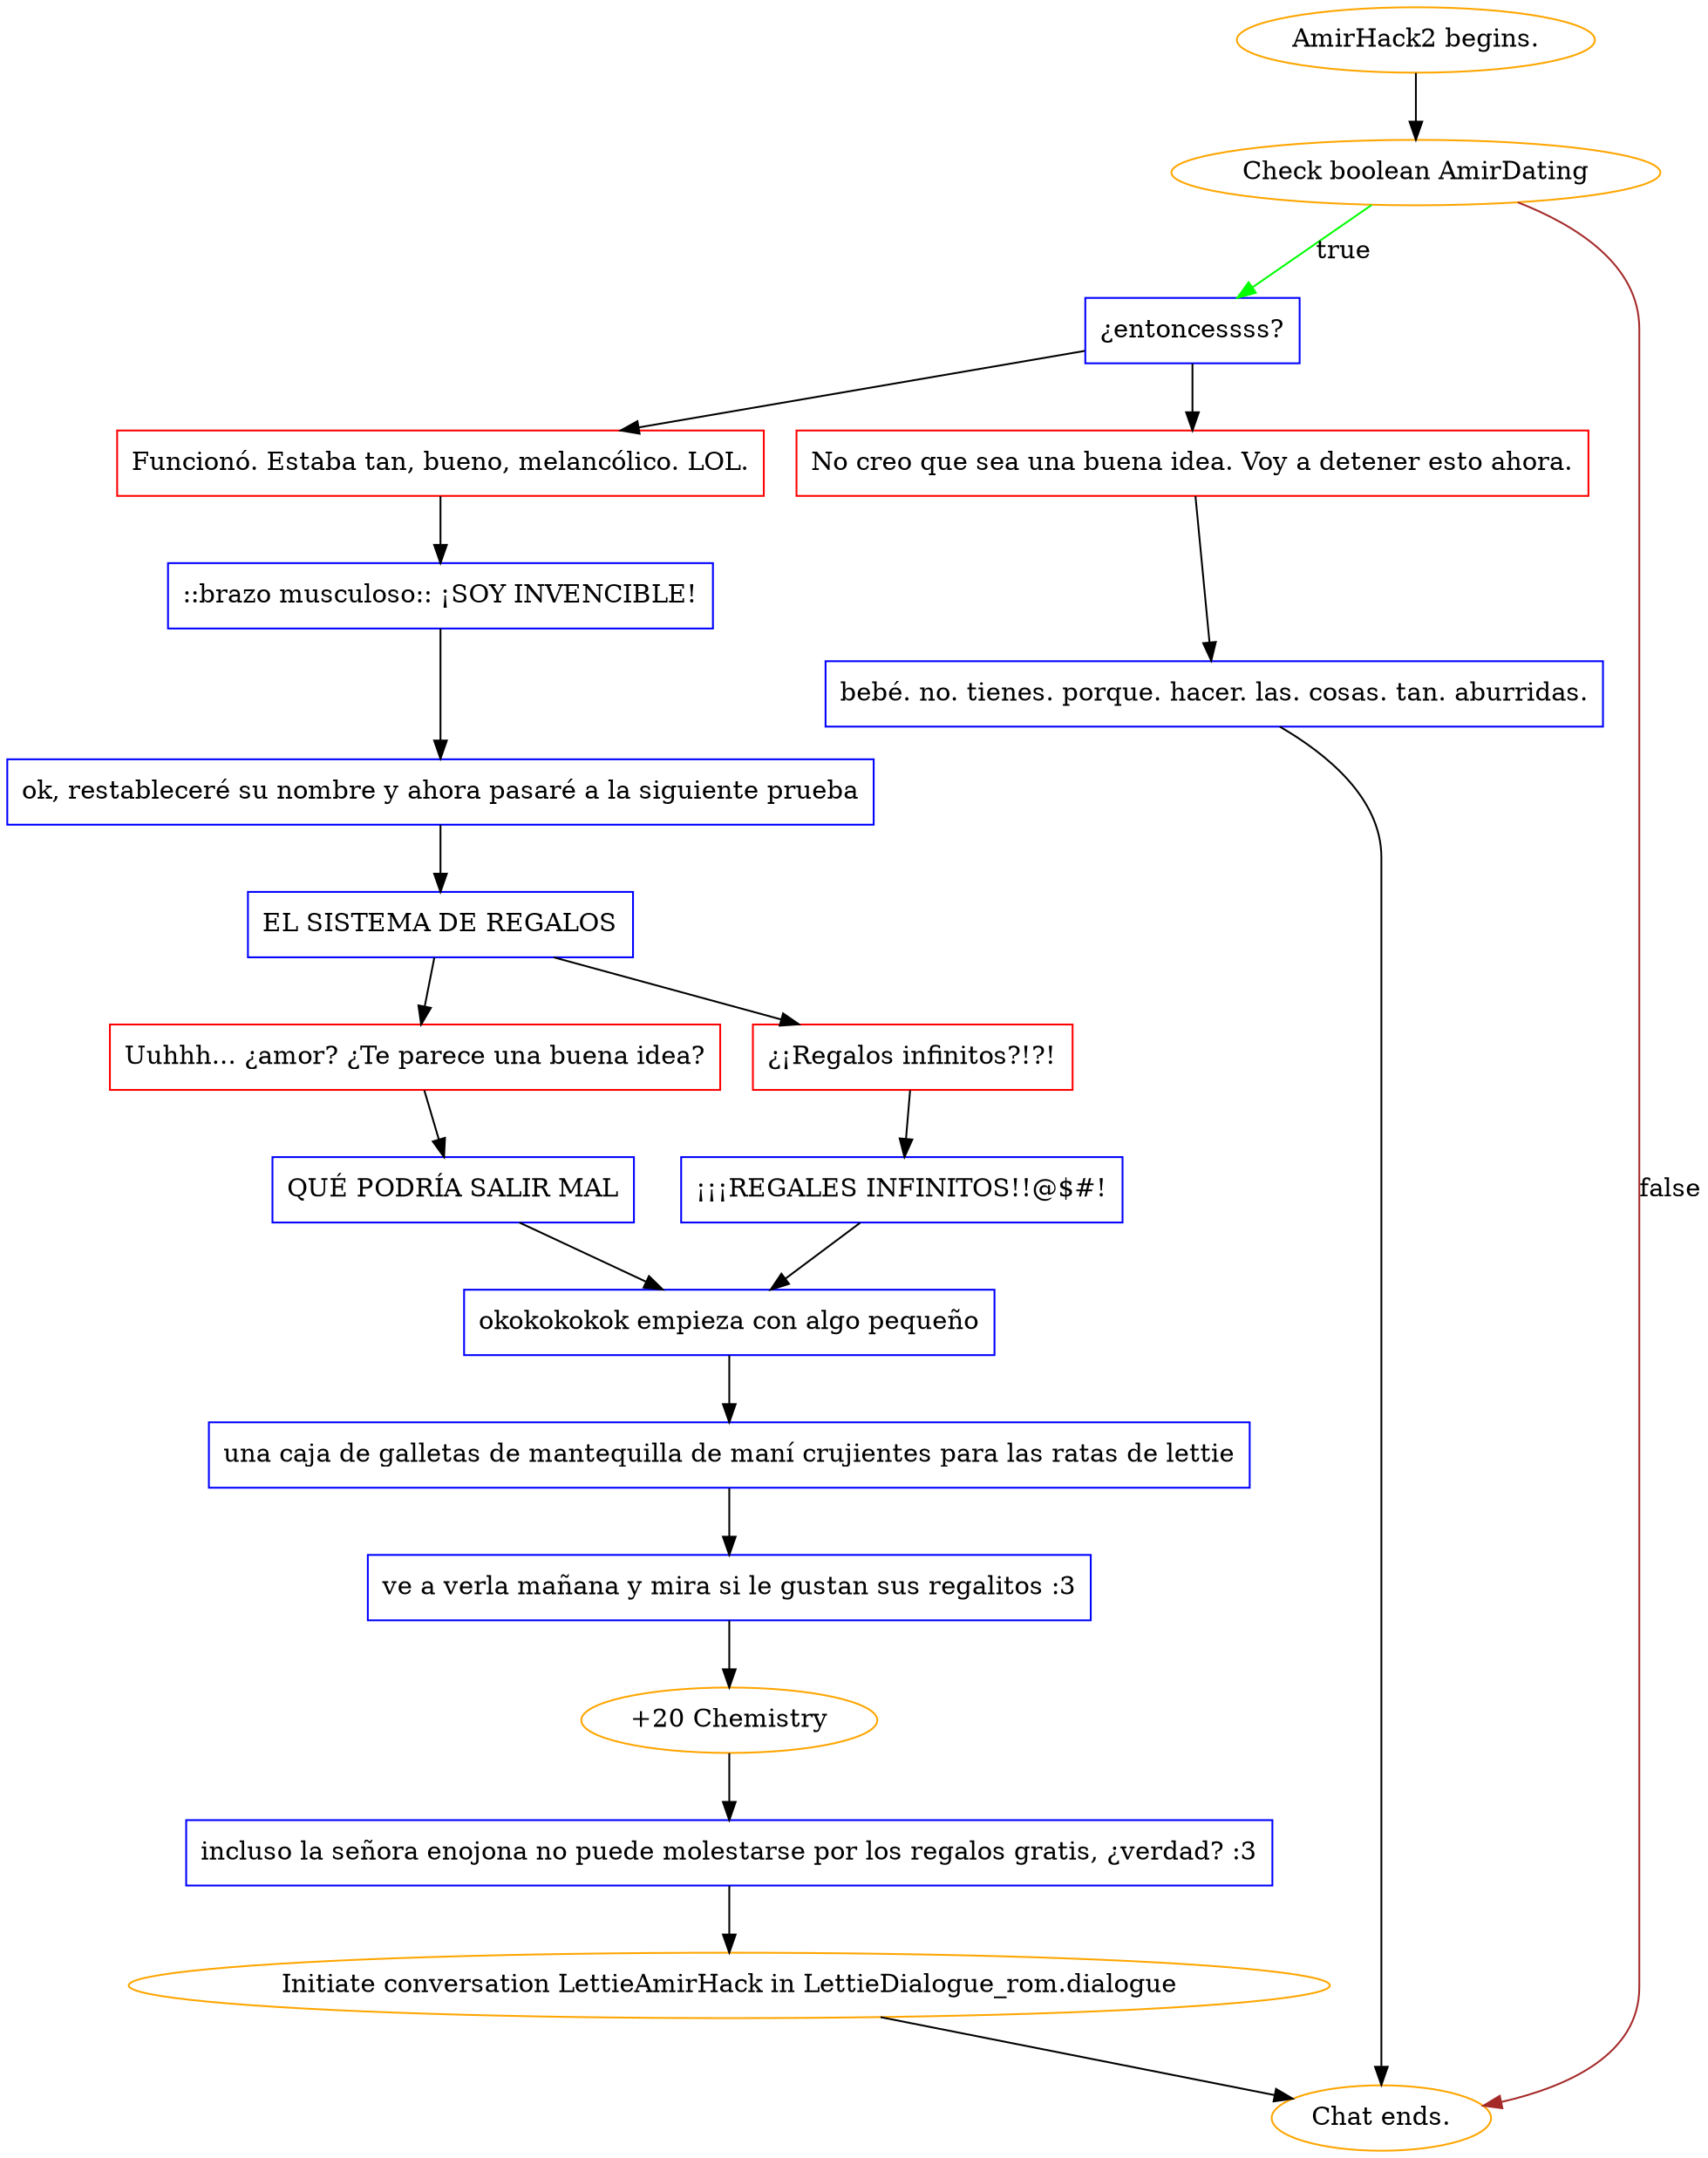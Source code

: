digraph {
	"AmirHack2 begins." [color=orange];
		"AmirHack2 begins." -> j1974262334;
	j1974262334 [label="Check boolean AmirDating",color=orange];
		j1974262334 -> j1879510807 [label=true,color=green];
		j1974262334 -> "Chat ends." [label=false,color=brown];
	j1879510807 [label="¿entoncessss?",shape=box,color=blue];
		j1879510807 -> j1460152971;
		j1879510807 -> j1774979284;
	"Chat ends." [color=orange];
	j1460152971 [label="Funcionó. Estaba tan, bueno, melancólico. LOL.",shape=box,color=red];
		j1460152971 -> j3260943403;
	j1774979284 [label="No creo que sea una buena idea. Voy a detener esto ahora.",shape=box,color=red];
		j1774979284 -> j202714109;
	j3260943403 [label="::brazo musculoso:: ¡SOY INVENCIBLE!",shape=box,color=blue];
		j3260943403 -> j4038796782;
	j202714109 [label="bebé. no. tienes. porque. hacer. las. cosas. tan. aburridas.",shape=box,color=blue];
		j202714109 -> "Chat ends.";
	j4038796782 [label="ok, restableceré su nombre y ahora pasaré a la siguiente prueba",shape=box,color=blue];
		j4038796782 -> j1296717584;
	j1296717584 [label="EL SISTEMA DE REGALOS",shape=box,color=blue];
		j1296717584 -> j4455273;
		j1296717584 -> j1416872593;
	j4455273 [label="Uuhhh... ¿amor? ¿Te parece una buena idea?",shape=box,color=red];
		j4455273 -> j704323054;
	j1416872593 [label="¿¡Regalos infinitos?!?!",shape=box,color=red];
		j1416872593 -> j3183032015;
	j704323054 [label="QUÉ PODRÍA SALIR MAL",shape=box,color=blue];
		j704323054 -> j2527982303;
	j3183032015 [label="¡¡¡REGALES INFINITOS!!@$#!",shape=box,color=blue];
		j3183032015 -> j2527982303;
	j2527982303 [label="okokokokok empieza con algo pequeño",shape=box,color=blue];
		j2527982303 -> j1533981677;
	j1533981677 [label="una caja de galletas de mantequilla de maní crujientes para las ratas de lettie",shape=box,color=blue];
		j1533981677 -> j2272562744;
	j2272562744 [label="ve a verla mañana y mira si le gustan sus regalitos :3",shape=box,color=blue];
		j2272562744 -> j1355769198;
	j1355769198 [label="+20 Chemistry",color=orange];
		j1355769198 -> j2302293149;
	j2302293149 [label="incluso la señora enojona no puede molestarse por los regalos gratis, ¿verdad? :3",shape=box,color=blue];
		j2302293149 -> "Initiate conversation LettieAmirHack in LettieDialogue_rom.dialogue";
	"Initiate conversation LettieAmirHack in LettieDialogue_rom.dialogue" [label="Initiate conversation LettieAmirHack in LettieDialogue_rom.dialogue",color=orange];
		"Initiate conversation LettieAmirHack in LettieDialogue_rom.dialogue" -> "Chat ends.";
}